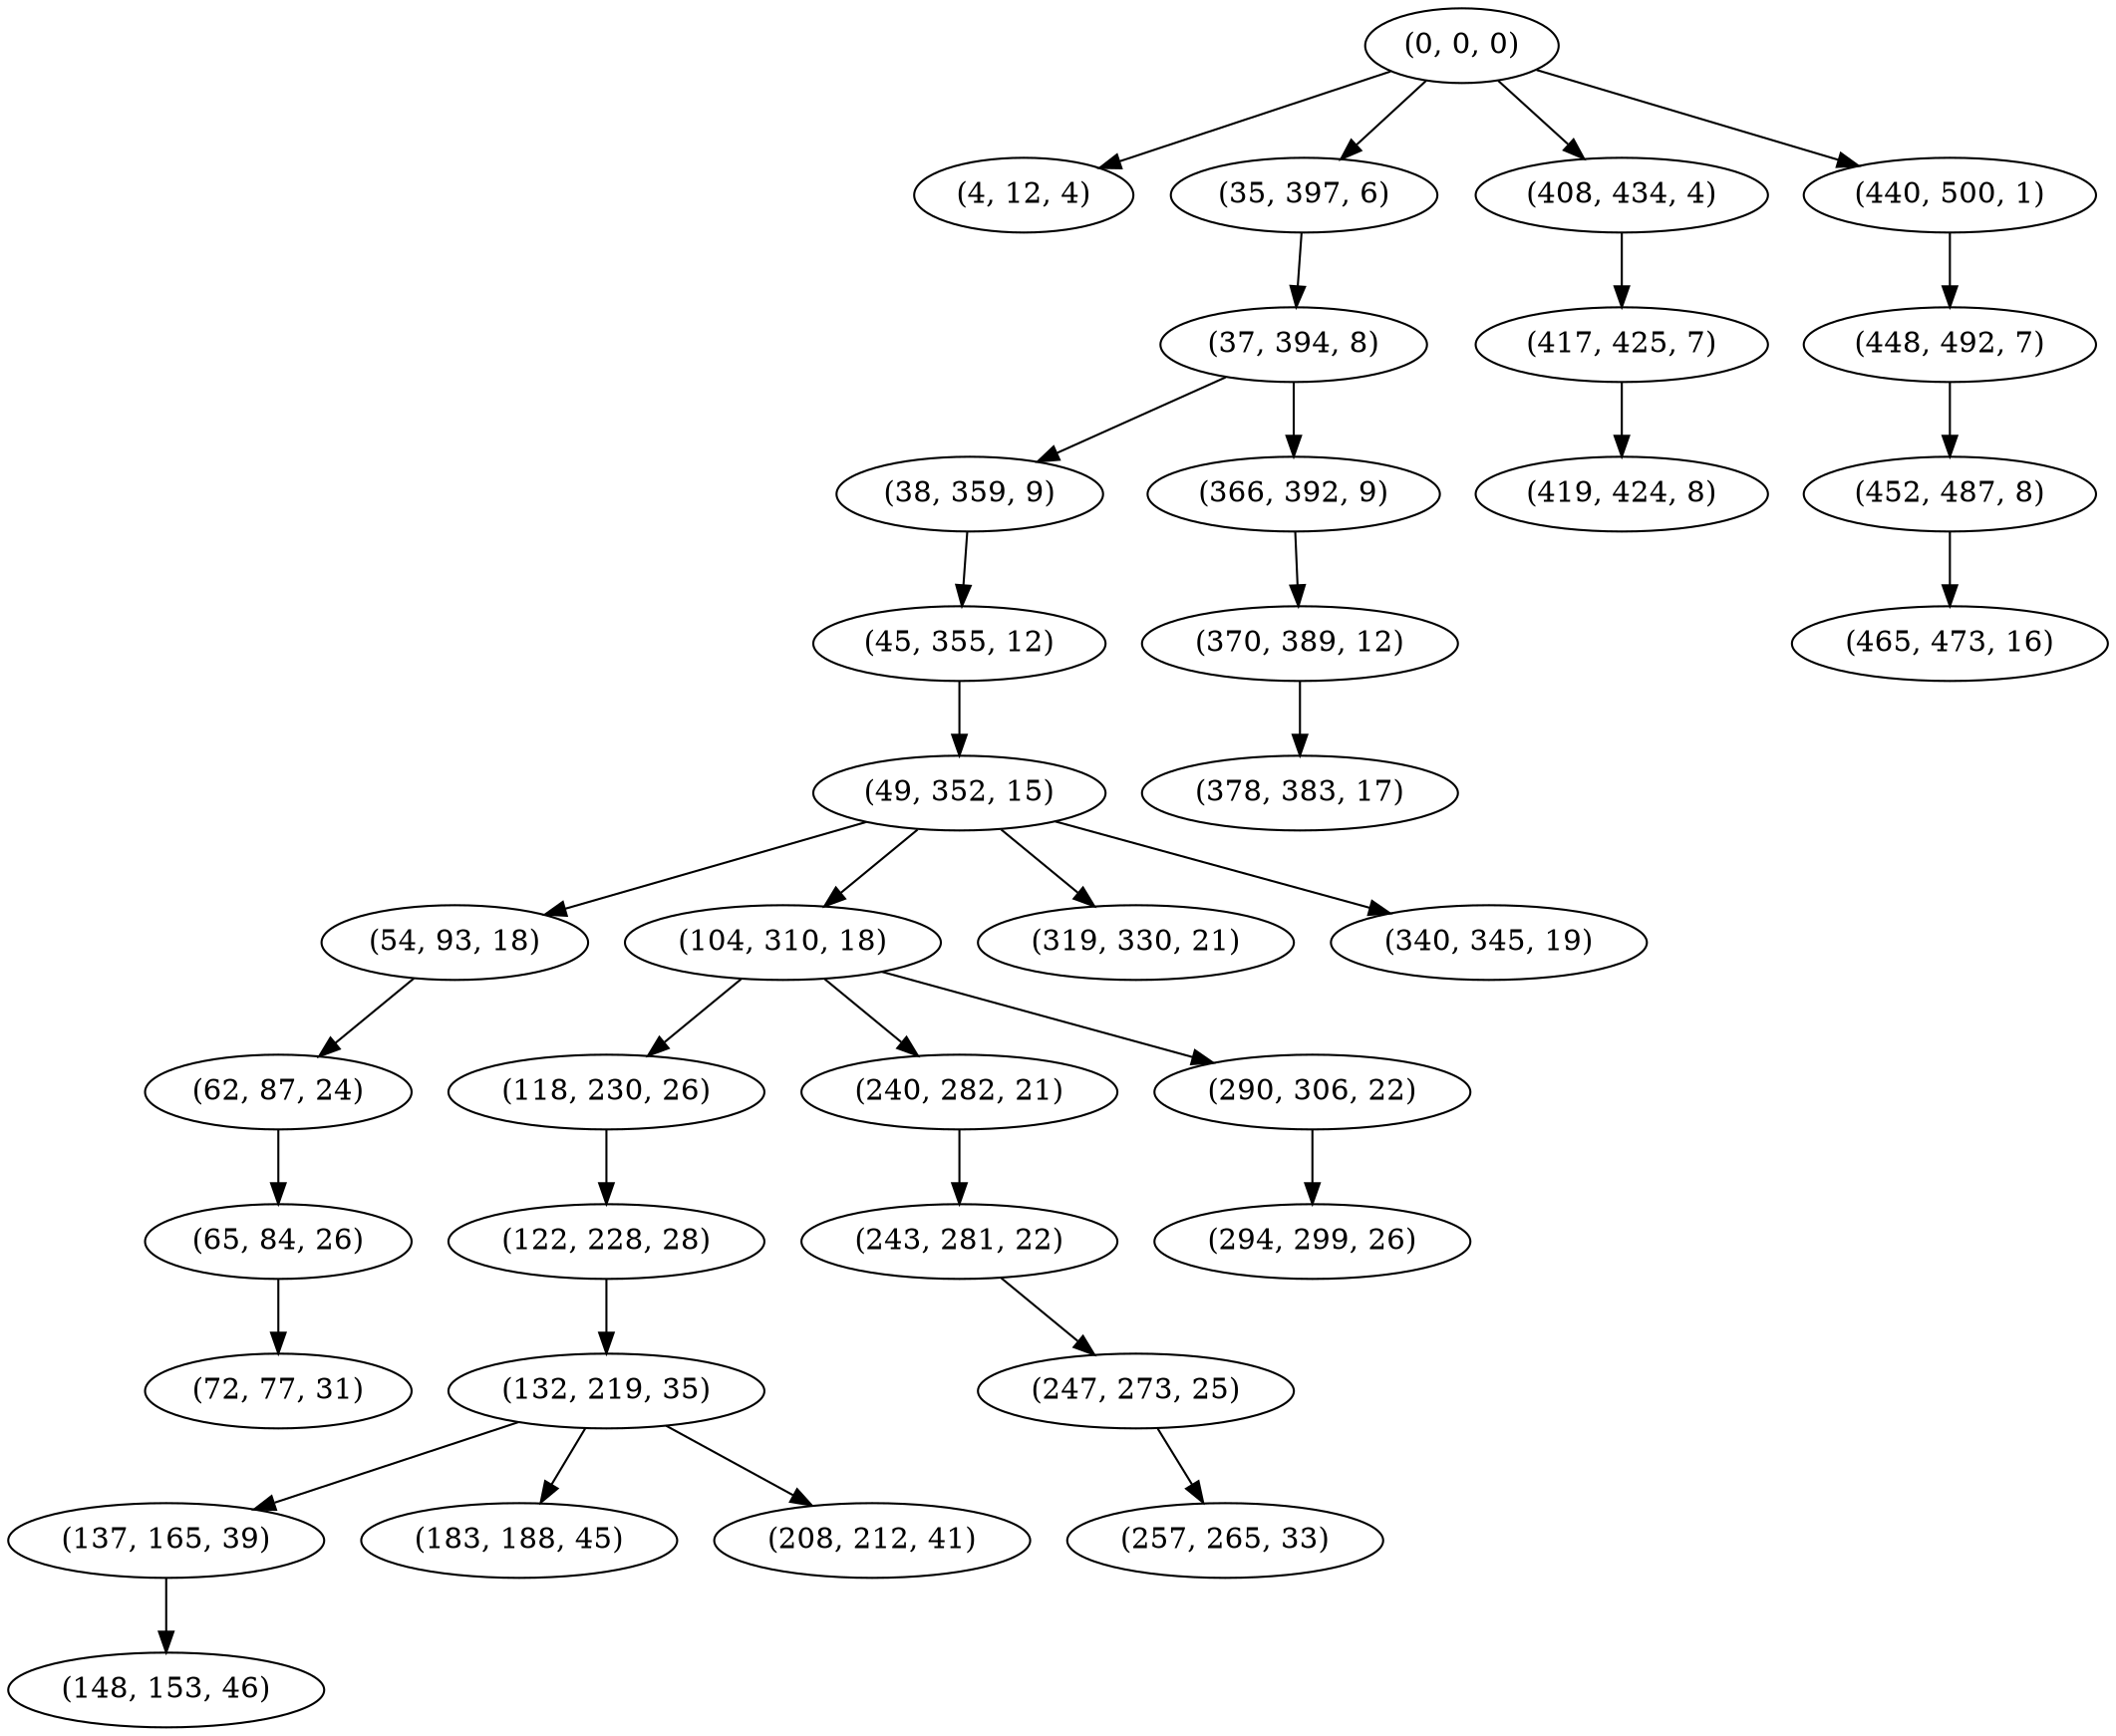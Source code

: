 digraph tree {
    "(0, 0, 0)";
    "(4, 12, 4)";
    "(35, 397, 6)";
    "(37, 394, 8)";
    "(38, 359, 9)";
    "(45, 355, 12)";
    "(49, 352, 15)";
    "(54, 93, 18)";
    "(62, 87, 24)";
    "(65, 84, 26)";
    "(72, 77, 31)";
    "(104, 310, 18)";
    "(118, 230, 26)";
    "(122, 228, 28)";
    "(132, 219, 35)";
    "(137, 165, 39)";
    "(148, 153, 46)";
    "(183, 188, 45)";
    "(208, 212, 41)";
    "(240, 282, 21)";
    "(243, 281, 22)";
    "(247, 273, 25)";
    "(257, 265, 33)";
    "(290, 306, 22)";
    "(294, 299, 26)";
    "(319, 330, 21)";
    "(340, 345, 19)";
    "(366, 392, 9)";
    "(370, 389, 12)";
    "(378, 383, 17)";
    "(408, 434, 4)";
    "(417, 425, 7)";
    "(419, 424, 8)";
    "(440, 500, 1)";
    "(448, 492, 7)";
    "(452, 487, 8)";
    "(465, 473, 16)";
    "(0, 0, 0)" -> "(4, 12, 4)";
    "(0, 0, 0)" -> "(35, 397, 6)";
    "(0, 0, 0)" -> "(408, 434, 4)";
    "(0, 0, 0)" -> "(440, 500, 1)";
    "(35, 397, 6)" -> "(37, 394, 8)";
    "(37, 394, 8)" -> "(38, 359, 9)";
    "(37, 394, 8)" -> "(366, 392, 9)";
    "(38, 359, 9)" -> "(45, 355, 12)";
    "(45, 355, 12)" -> "(49, 352, 15)";
    "(49, 352, 15)" -> "(54, 93, 18)";
    "(49, 352, 15)" -> "(104, 310, 18)";
    "(49, 352, 15)" -> "(319, 330, 21)";
    "(49, 352, 15)" -> "(340, 345, 19)";
    "(54, 93, 18)" -> "(62, 87, 24)";
    "(62, 87, 24)" -> "(65, 84, 26)";
    "(65, 84, 26)" -> "(72, 77, 31)";
    "(104, 310, 18)" -> "(118, 230, 26)";
    "(104, 310, 18)" -> "(240, 282, 21)";
    "(104, 310, 18)" -> "(290, 306, 22)";
    "(118, 230, 26)" -> "(122, 228, 28)";
    "(122, 228, 28)" -> "(132, 219, 35)";
    "(132, 219, 35)" -> "(137, 165, 39)";
    "(132, 219, 35)" -> "(183, 188, 45)";
    "(132, 219, 35)" -> "(208, 212, 41)";
    "(137, 165, 39)" -> "(148, 153, 46)";
    "(240, 282, 21)" -> "(243, 281, 22)";
    "(243, 281, 22)" -> "(247, 273, 25)";
    "(247, 273, 25)" -> "(257, 265, 33)";
    "(290, 306, 22)" -> "(294, 299, 26)";
    "(366, 392, 9)" -> "(370, 389, 12)";
    "(370, 389, 12)" -> "(378, 383, 17)";
    "(408, 434, 4)" -> "(417, 425, 7)";
    "(417, 425, 7)" -> "(419, 424, 8)";
    "(440, 500, 1)" -> "(448, 492, 7)";
    "(448, 492, 7)" -> "(452, 487, 8)";
    "(452, 487, 8)" -> "(465, 473, 16)";
}
